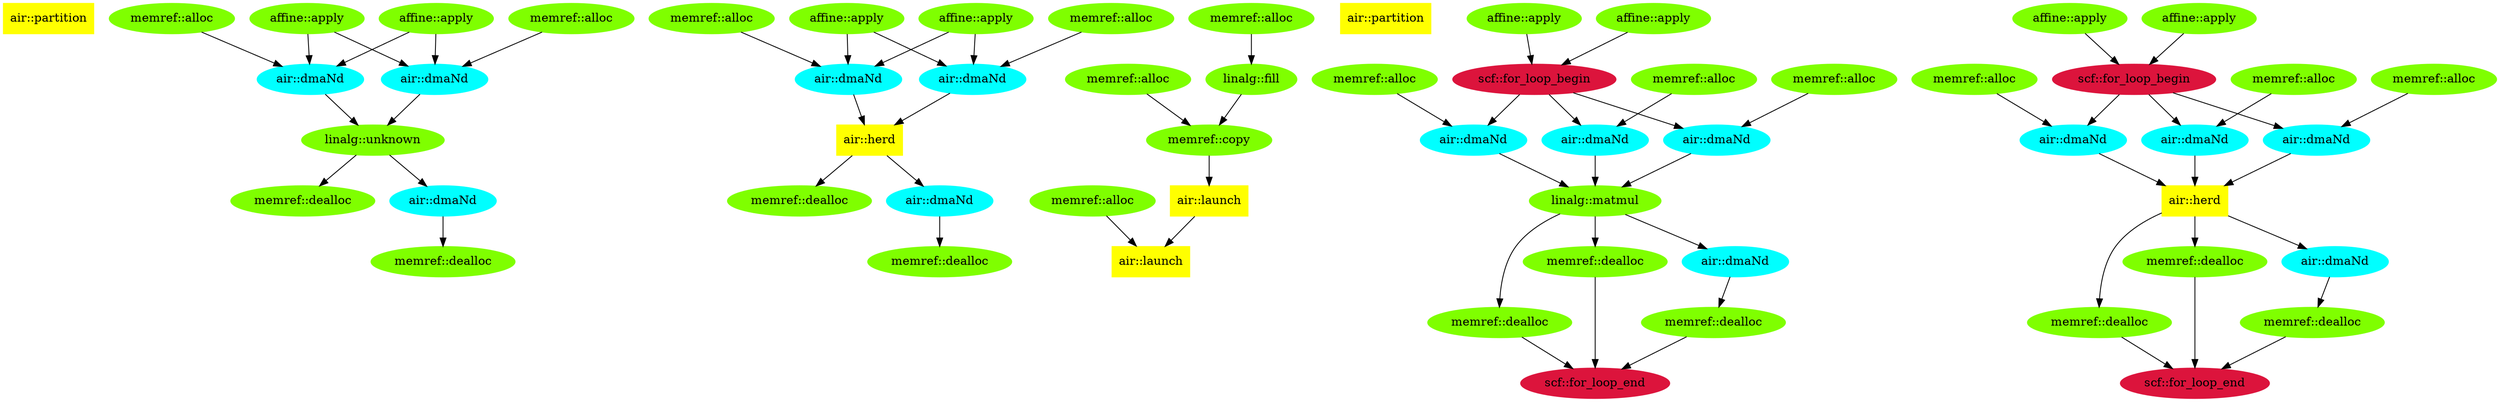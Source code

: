 digraph G {
0 [color=yellow, label="air::partition", shape=box, style=filled];
1 [color=chartreuse, label="memref::alloc", shape=oval, style=filled];
2 [color=chartreuse, label="memref::alloc", shape=oval, style=filled];
3 [color=chartreuse, label="affine::apply", shape=oval, style=filled];
4 [color=chartreuse, label="affine::apply", shape=oval, style=filled];
5 [color=cyan, label="air::dmaNd", shape=oval, style=filled];
6 [color=cyan, label="air::dmaNd", shape=oval, style=filled];
7 [color=chartreuse, label="linalg::unknown", shape=oval, style=filled];
8 [color=chartreuse, label="memref::dealloc", shape=oval, style=filled];
9 [color=cyan, label="air::dmaNd", shape=oval, style=filled];
10 [color=chartreuse, label="memref::dealloc", shape=oval, style=filled];
11 [color=chartreuse, label="memref::alloc", shape=oval, style=filled];
12 [color=chartreuse, label="memref::alloc", shape=oval, style=filled];
13 [color=chartreuse, label="affine::apply", shape=oval, style=filled];
14 [color=chartreuse, label="affine::apply", shape=oval, style=filled];
15 [color=cyan, label="air::dmaNd", shape=oval, style=filled];
16 [color=cyan, label="air::dmaNd", shape=oval, style=filled];
17 [color=yellow, label="air::herd", shape=box, style=filled];
18 [color=chartreuse, label="memref::dealloc", shape=oval, style=filled];
19 [color=cyan, label="air::dmaNd", shape=oval, style=filled];
20 [color=chartreuse, label="memref::dealloc", shape=oval, style=filled];
21 [color=chartreuse, label="memref::alloc", shape=oval, style=filled];
22 [color=yellow, label="air::partition", shape=box, style=filled];
23 [color=chartreuse, label="memref::alloc", shape=oval, style=filled];
24 [color=chartreuse, label="memref::alloc", shape=oval, style=filled];
25 [color=chartreuse, label="memref::alloc", shape=oval, style=filled];
26 [color=chartreuse, label="affine::apply", shape=oval, style=filled];
27 [color=cyan, label="air::dmaNd", shape=oval, style=filled];
28 [color=chartreuse, label="affine::apply", shape=oval, style=filled];
29 [color=cyan, label="air::dmaNd", shape=oval, style=filled];
30 [color=cyan, label="air::dmaNd", shape=oval, style=filled];
31 [color=chartreuse, label="linalg::matmul", shape=oval, style=filled];
32 [color=chartreuse, label="memref::dealloc", shape=oval, style=filled];
33 [color=chartreuse, label="memref::dealloc", shape=oval, style=filled];
34 [color=cyan, label="air::dmaNd", shape=oval, style=filled];
35 [color=chartreuse, label="memref::dealloc", shape=oval, style=filled];
36 [color=chartreuse, label="memref::alloc", shape=oval, style=filled];
37 [color=chartreuse, label="memref::alloc", shape=oval, style=filled];
38 [color=chartreuse, label="memref::alloc", shape=oval, style=filled];
39 [color=chartreuse, label="affine::apply", shape=oval, style=filled];
40 [color=cyan, label="air::dmaNd", shape=oval, style=filled];
41 [color=chartreuse, label="affine::apply", shape=oval, style=filled];
42 [color=cyan, label="air::dmaNd", shape=oval, style=filled];
43 [color=cyan, label="air::dmaNd", shape=oval, style=filled];
44 [color=yellow, label="air::herd", shape=box, style=filled];
45 [color=chartreuse, label="memref::dealloc", shape=oval, style=filled];
46 [color=chartreuse, label="memref::dealloc", shape=oval, style=filled];
47 [color=cyan, label="air::dmaNd", shape=oval, style=filled];
48 [color=chartreuse, label="memref::dealloc", shape=oval, style=filled];
49 [color=chartreuse, label="memref::alloc", shape=oval, style=filled];
50 [color=chartreuse, label="memref::alloc", shape=oval, style=filled];
51 [color=chartreuse, label="linalg::fill", shape=oval, style=filled];
52 [color=chartreuse, label="memref::copy", shape=oval, style=filled];
53 [color=yellow, label="air::launch", shape=box, style=filled];
54 [color=yellow, label="air::launch", shape=box, style=filled];
55 [color=crimson, label="scf::for_loop_end", shape=oval, style=filled];
56 [color=crimson, label="scf::for_loop_begin", shape=oval, style=filled];
57 [color=crimson, label="scf::for_loop_end", shape=oval, style=filled];
58 [color=crimson, label="scf::for_loop_begin", shape=oval, style=filled];
53->54 ;
52->53 ;
51->52 ;
50->51 ;
49->52 ;
47->48 ;
44->45 ;
44->46 ;
44->47 ;
43->44 ;
42->44 ;
40->44 ;
38->43 ;
37->40 ;
36->42 ;
34->35 ;
31->32 ;
31->33 ;
31->34 ;
30->31 ;
29->31 ;
27->31 ;
25->30 ;
24->27 ;
23->29 ;
21->54 ;
19->20 ;
17->18 ;
17->19 ;
16->17 ;
15->17 ;
14->15 ;
14->16 ;
13->15 ;
13->16 ;
12->16 ;
11->15 ;
9->10 ;
7->8 ;
7->9 ;
6->7 ;
5->7 ;
4->5 ;
4->6 ;
3->5 ;
3->6 ;
2->6 ;
1->5 ;
33->55 ;
32->55 ;
35->55 ;
28->56 ;
56->29 ;
56->30 ;
26->56 ;
56->27 ;
46->57 ;
45->57 ;
48->57 ;
41->58 ;
58->42 ;
58->43 ;
39->58 ;
58->40 ;
}
